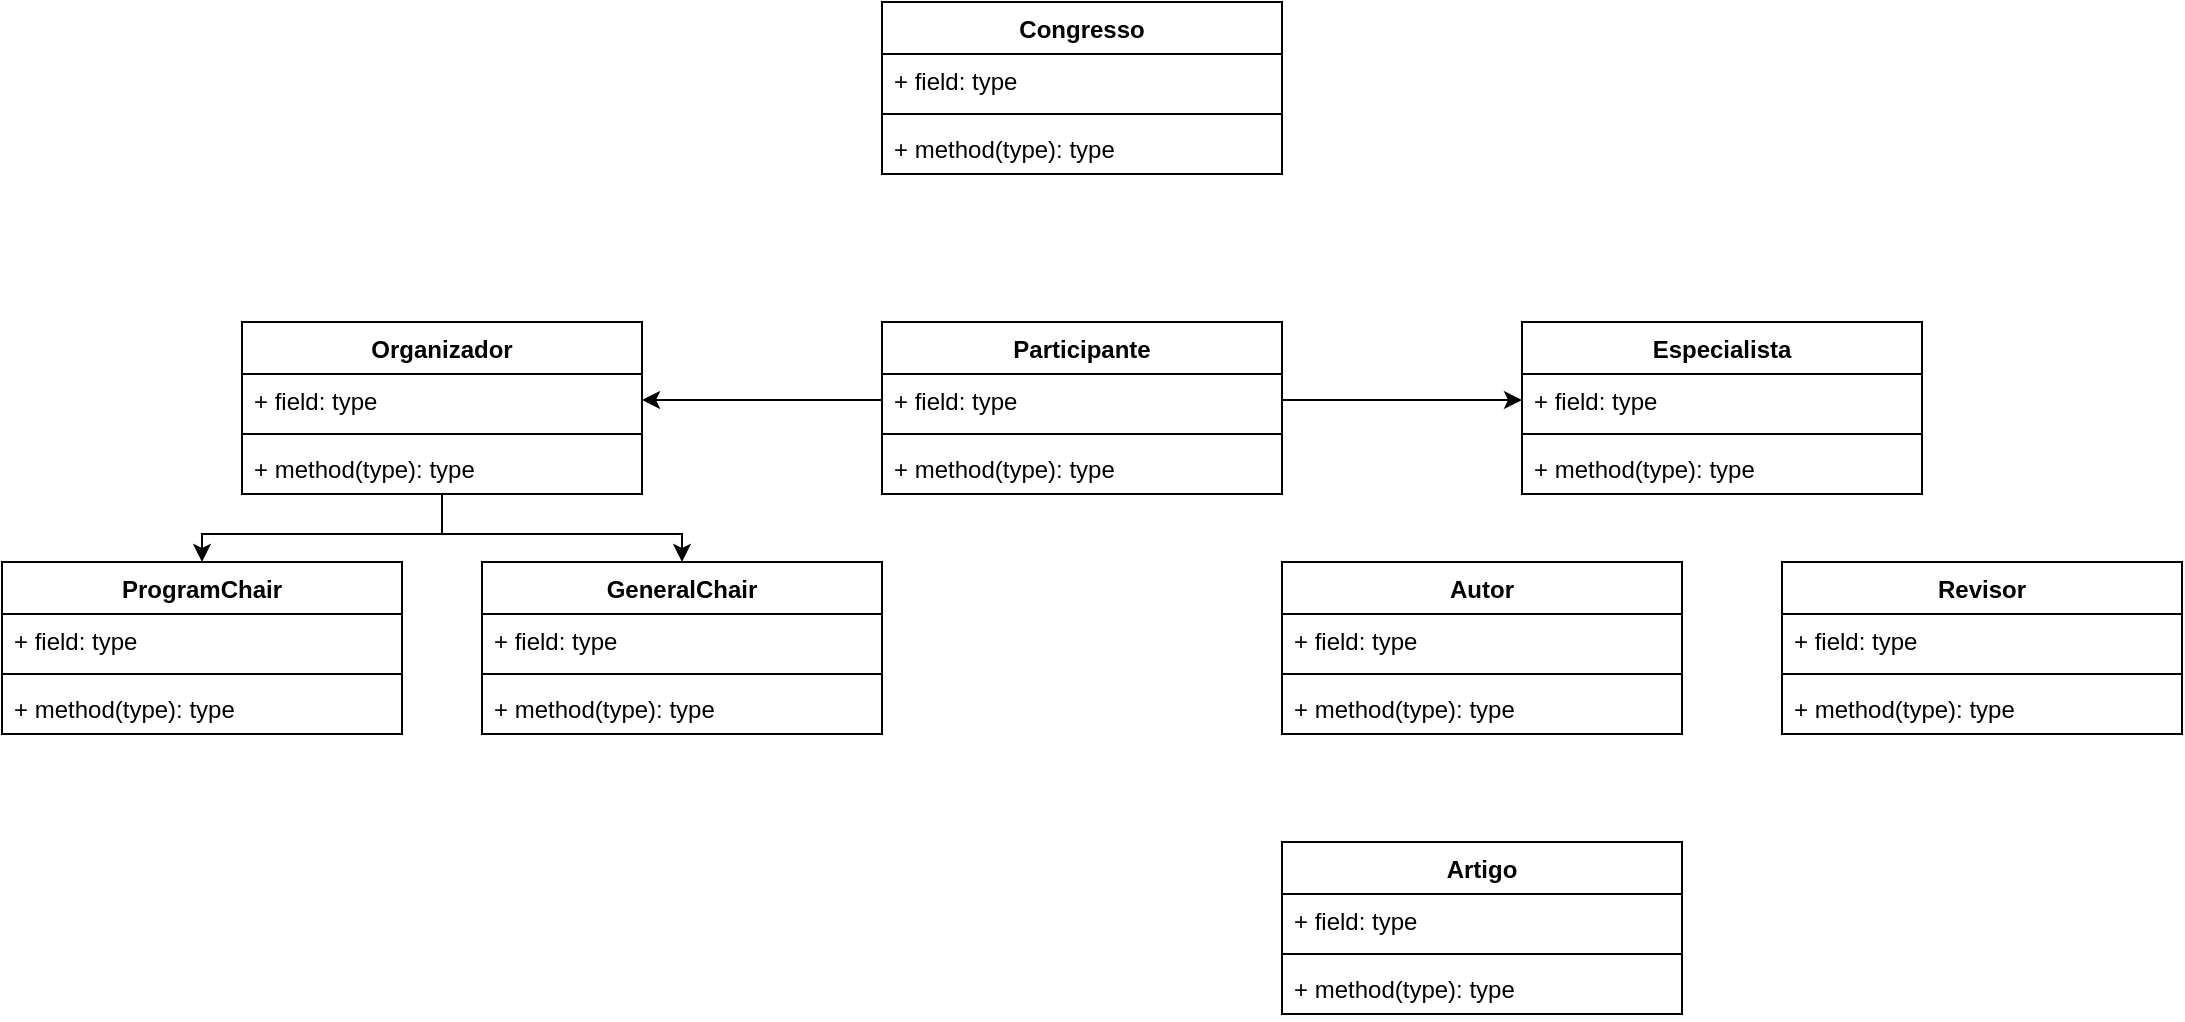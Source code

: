 <mxfile version="20.4.1" type="device"><diagram id="C5RBs43oDa-KdzZeNtuy" name="Page-1"><mxGraphModel dx="2249" dy="762" grid="1" gridSize="10" guides="1" tooltips="1" connect="1" arrows="1" fold="1" page="1" pageScale="1" pageWidth="827" pageHeight="1169" math="0" shadow="0"><root><mxCell id="WIyWlLk6GJQsqaUBKTNV-0"/><mxCell id="WIyWlLk6GJQsqaUBKTNV-1" parent="WIyWlLk6GJQsqaUBKTNV-0"/><mxCell id="D42hKm3iUgkUfHJ7FBEY-4" value="Participante" style="swimlane;fontStyle=1;align=center;verticalAlign=top;childLayout=stackLayout;horizontal=1;startSize=26;horizontalStack=0;resizeParent=1;resizeParentMax=0;resizeLast=0;collapsible=1;marginBottom=0;" vertex="1" parent="WIyWlLk6GJQsqaUBKTNV-1"><mxGeometry x="280" y="200" width="200" height="86" as="geometry"/></mxCell><mxCell id="D42hKm3iUgkUfHJ7FBEY-5" value="+ field: type" style="text;strokeColor=none;fillColor=none;align=left;verticalAlign=top;spacingLeft=4;spacingRight=4;overflow=hidden;rotatable=0;points=[[0,0.5],[1,0.5]];portConstraint=eastwest;" vertex="1" parent="D42hKm3iUgkUfHJ7FBEY-4"><mxGeometry y="26" width="200" height="26" as="geometry"/></mxCell><mxCell id="D42hKm3iUgkUfHJ7FBEY-6" value="" style="line;strokeWidth=1;fillColor=none;align=left;verticalAlign=middle;spacingTop=-1;spacingLeft=3;spacingRight=3;rotatable=0;labelPosition=right;points=[];portConstraint=eastwest;strokeColor=inherit;" vertex="1" parent="D42hKm3iUgkUfHJ7FBEY-4"><mxGeometry y="52" width="200" height="8" as="geometry"/></mxCell><mxCell id="D42hKm3iUgkUfHJ7FBEY-7" value="+ method(type): type" style="text;strokeColor=none;fillColor=none;align=left;verticalAlign=top;spacingLeft=4;spacingRight=4;overflow=hidden;rotatable=0;points=[[0,0.5],[1,0.5]];portConstraint=eastwest;" vertex="1" parent="D42hKm3iUgkUfHJ7FBEY-4"><mxGeometry y="60" width="200" height="26" as="geometry"/></mxCell><mxCell id="D42hKm3iUgkUfHJ7FBEY-39" style="edgeStyle=orthogonalEdgeStyle;rounded=0;orthogonalLoop=1;jettySize=auto;html=1;entryX=0.5;entryY=0;entryDx=0;entryDy=0;" edge="1" parent="WIyWlLk6GJQsqaUBKTNV-1" source="D42hKm3iUgkUfHJ7FBEY-8" target="D42hKm3iUgkUfHJ7FBEY-20"><mxGeometry relative="1" as="geometry"><Array as="points"><mxPoint x="60" y="306"/><mxPoint x="180" y="306"/></Array></mxGeometry></mxCell><mxCell id="D42hKm3iUgkUfHJ7FBEY-41" style="edgeStyle=orthogonalEdgeStyle;rounded=0;orthogonalLoop=1;jettySize=auto;html=1;entryX=0.5;entryY=0;entryDx=0;entryDy=0;" edge="1" parent="WIyWlLk6GJQsqaUBKTNV-1" source="D42hKm3iUgkUfHJ7FBEY-8" target="D42hKm3iUgkUfHJ7FBEY-16"><mxGeometry relative="1" as="geometry"/></mxCell><mxCell id="D42hKm3iUgkUfHJ7FBEY-8" value="Organizador&#10;" style="swimlane;fontStyle=1;align=center;verticalAlign=top;childLayout=stackLayout;horizontal=1;startSize=26;horizontalStack=0;resizeParent=1;resizeParentMax=0;resizeLast=0;collapsible=1;marginBottom=0;" vertex="1" parent="WIyWlLk6GJQsqaUBKTNV-1"><mxGeometry x="-40" y="200" width="200" height="86" as="geometry"/></mxCell><mxCell id="D42hKm3iUgkUfHJ7FBEY-9" value="+ field: type" style="text;strokeColor=none;fillColor=none;align=left;verticalAlign=top;spacingLeft=4;spacingRight=4;overflow=hidden;rotatable=0;points=[[0,0.5],[1,0.5]];portConstraint=eastwest;" vertex="1" parent="D42hKm3iUgkUfHJ7FBEY-8"><mxGeometry y="26" width="200" height="26" as="geometry"/></mxCell><mxCell id="D42hKm3iUgkUfHJ7FBEY-10" value="" style="line;strokeWidth=1;fillColor=none;align=left;verticalAlign=middle;spacingTop=-1;spacingLeft=3;spacingRight=3;rotatable=0;labelPosition=right;points=[];portConstraint=eastwest;strokeColor=inherit;" vertex="1" parent="D42hKm3iUgkUfHJ7FBEY-8"><mxGeometry y="52" width="200" height="8" as="geometry"/></mxCell><mxCell id="D42hKm3iUgkUfHJ7FBEY-11" value="+ method(type): type" style="text;strokeColor=none;fillColor=none;align=left;verticalAlign=top;spacingLeft=4;spacingRight=4;overflow=hidden;rotatable=0;points=[[0,0.5],[1,0.5]];portConstraint=eastwest;" vertex="1" parent="D42hKm3iUgkUfHJ7FBEY-8"><mxGeometry y="60" width="200" height="26" as="geometry"/></mxCell><mxCell id="D42hKm3iUgkUfHJ7FBEY-12" value="Especialista" style="swimlane;fontStyle=1;align=center;verticalAlign=top;childLayout=stackLayout;horizontal=1;startSize=26;horizontalStack=0;resizeParent=1;resizeParentMax=0;resizeLast=0;collapsible=1;marginBottom=0;" vertex="1" parent="WIyWlLk6GJQsqaUBKTNV-1"><mxGeometry x="600" y="200" width="200" height="86" as="geometry"/></mxCell><mxCell id="D42hKm3iUgkUfHJ7FBEY-13" value="+ field: type" style="text;strokeColor=none;fillColor=none;align=left;verticalAlign=top;spacingLeft=4;spacingRight=4;overflow=hidden;rotatable=0;points=[[0,0.5],[1,0.5]];portConstraint=eastwest;" vertex="1" parent="D42hKm3iUgkUfHJ7FBEY-12"><mxGeometry y="26" width="200" height="26" as="geometry"/></mxCell><mxCell id="D42hKm3iUgkUfHJ7FBEY-14" value="" style="line;strokeWidth=1;fillColor=none;align=left;verticalAlign=middle;spacingTop=-1;spacingLeft=3;spacingRight=3;rotatable=0;labelPosition=right;points=[];portConstraint=eastwest;strokeColor=inherit;" vertex="1" parent="D42hKm3iUgkUfHJ7FBEY-12"><mxGeometry y="52" width="200" height="8" as="geometry"/></mxCell><mxCell id="D42hKm3iUgkUfHJ7FBEY-15" value="+ method(type): type" style="text;strokeColor=none;fillColor=none;align=left;verticalAlign=top;spacingLeft=4;spacingRight=4;overflow=hidden;rotatable=0;points=[[0,0.5],[1,0.5]];portConstraint=eastwest;" vertex="1" parent="D42hKm3iUgkUfHJ7FBEY-12"><mxGeometry y="60" width="200" height="26" as="geometry"/></mxCell><mxCell id="D42hKm3iUgkUfHJ7FBEY-16" value="ProgramChair" style="swimlane;fontStyle=1;align=center;verticalAlign=top;childLayout=stackLayout;horizontal=1;startSize=26;horizontalStack=0;resizeParent=1;resizeParentMax=0;resizeLast=0;collapsible=1;marginBottom=0;" vertex="1" parent="WIyWlLk6GJQsqaUBKTNV-1"><mxGeometry x="-160" y="320" width="200" height="86" as="geometry"/></mxCell><mxCell id="D42hKm3iUgkUfHJ7FBEY-17" value="+ field: type" style="text;strokeColor=none;fillColor=none;align=left;verticalAlign=top;spacingLeft=4;spacingRight=4;overflow=hidden;rotatable=0;points=[[0,0.5],[1,0.5]];portConstraint=eastwest;" vertex="1" parent="D42hKm3iUgkUfHJ7FBEY-16"><mxGeometry y="26" width="200" height="26" as="geometry"/></mxCell><mxCell id="D42hKm3iUgkUfHJ7FBEY-18" value="" style="line;strokeWidth=1;fillColor=none;align=left;verticalAlign=middle;spacingTop=-1;spacingLeft=3;spacingRight=3;rotatable=0;labelPosition=right;points=[];portConstraint=eastwest;strokeColor=inherit;" vertex="1" parent="D42hKm3iUgkUfHJ7FBEY-16"><mxGeometry y="52" width="200" height="8" as="geometry"/></mxCell><mxCell id="D42hKm3iUgkUfHJ7FBEY-19" value="+ method(type): type" style="text;strokeColor=none;fillColor=none;align=left;verticalAlign=top;spacingLeft=4;spacingRight=4;overflow=hidden;rotatable=0;points=[[0,0.5],[1,0.5]];portConstraint=eastwest;" vertex="1" parent="D42hKm3iUgkUfHJ7FBEY-16"><mxGeometry y="60" width="200" height="26" as="geometry"/></mxCell><mxCell id="D42hKm3iUgkUfHJ7FBEY-20" value="GeneralChair" style="swimlane;fontStyle=1;align=center;verticalAlign=top;childLayout=stackLayout;horizontal=1;startSize=26;horizontalStack=0;resizeParent=1;resizeParentMax=0;resizeLast=0;collapsible=1;marginBottom=0;" vertex="1" parent="WIyWlLk6GJQsqaUBKTNV-1"><mxGeometry x="80" y="320" width="200" height="86" as="geometry"/></mxCell><mxCell id="D42hKm3iUgkUfHJ7FBEY-21" value="+ field: type" style="text;strokeColor=none;fillColor=none;align=left;verticalAlign=top;spacingLeft=4;spacingRight=4;overflow=hidden;rotatable=0;points=[[0,0.5],[1,0.5]];portConstraint=eastwest;" vertex="1" parent="D42hKm3iUgkUfHJ7FBEY-20"><mxGeometry y="26" width="200" height="26" as="geometry"/></mxCell><mxCell id="D42hKm3iUgkUfHJ7FBEY-22" value="" style="line;strokeWidth=1;fillColor=none;align=left;verticalAlign=middle;spacingTop=-1;spacingLeft=3;spacingRight=3;rotatable=0;labelPosition=right;points=[];portConstraint=eastwest;strokeColor=inherit;" vertex="1" parent="D42hKm3iUgkUfHJ7FBEY-20"><mxGeometry y="52" width="200" height="8" as="geometry"/></mxCell><mxCell id="D42hKm3iUgkUfHJ7FBEY-23" value="+ method(type): type" style="text;strokeColor=none;fillColor=none;align=left;verticalAlign=top;spacingLeft=4;spacingRight=4;overflow=hidden;rotatable=0;points=[[0,0.5],[1,0.5]];portConstraint=eastwest;" vertex="1" parent="D42hKm3iUgkUfHJ7FBEY-20"><mxGeometry y="60" width="200" height="26" as="geometry"/></mxCell><mxCell id="D42hKm3iUgkUfHJ7FBEY-24" value="Congresso" style="swimlane;fontStyle=1;align=center;verticalAlign=top;childLayout=stackLayout;horizontal=1;startSize=26;horizontalStack=0;resizeParent=1;resizeParentMax=0;resizeLast=0;collapsible=1;marginBottom=0;" vertex="1" parent="WIyWlLk6GJQsqaUBKTNV-1"><mxGeometry x="280" y="40" width="200" height="86" as="geometry"/></mxCell><mxCell id="D42hKm3iUgkUfHJ7FBEY-25" value="+ field: type" style="text;strokeColor=none;fillColor=none;align=left;verticalAlign=top;spacingLeft=4;spacingRight=4;overflow=hidden;rotatable=0;points=[[0,0.5],[1,0.5]];portConstraint=eastwest;" vertex="1" parent="D42hKm3iUgkUfHJ7FBEY-24"><mxGeometry y="26" width="200" height="26" as="geometry"/></mxCell><mxCell id="D42hKm3iUgkUfHJ7FBEY-26" value="" style="line;strokeWidth=1;fillColor=none;align=left;verticalAlign=middle;spacingTop=-1;spacingLeft=3;spacingRight=3;rotatable=0;labelPosition=right;points=[];portConstraint=eastwest;strokeColor=inherit;" vertex="1" parent="D42hKm3iUgkUfHJ7FBEY-24"><mxGeometry y="52" width="200" height="8" as="geometry"/></mxCell><mxCell id="D42hKm3iUgkUfHJ7FBEY-27" value="+ method(type): type" style="text;strokeColor=none;fillColor=none;align=left;verticalAlign=top;spacingLeft=4;spacingRight=4;overflow=hidden;rotatable=0;points=[[0,0.5],[1,0.5]];portConstraint=eastwest;" vertex="1" parent="D42hKm3iUgkUfHJ7FBEY-24"><mxGeometry y="60" width="200" height="26" as="geometry"/></mxCell><mxCell id="D42hKm3iUgkUfHJ7FBEY-28" value="Autor" style="swimlane;fontStyle=1;align=center;verticalAlign=top;childLayout=stackLayout;horizontal=1;startSize=26;horizontalStack=0;resizeParent=1;resizeParentMax=0;resizeLast=0;collapsible=1;marginBottom=0;" vertex="1" parent="WIyWlLk6GJQsqaUBKTNV-1"><mxGeometry x="480" y="320" width="200" height="86" as="geometry"/></mxCell><mxCell id="D42hKm3iUgkUfHJ7FBEY-29" value="+ field: type" style="text;strokeColor=none;fillColor=none;align=left;verticalAlign=top;spacingLeft=4;spacingRight=4;overflow=hidden;rotatable=0;points=[[0,0.5],[1,0.5]];portConstraint=eastwest;" vertex="1" parent="D42hKm3iUgkUfHJ7FBEY-28"><mxGeometry y="26" width="200" height="26" as="geometry"/></mxCell><mxCell id="D42hKm3iUgkUfHJ7FBEY-30" value="" style="line;strokeWidth=1;fillColor=none;align=left;verticalAlign=middle;spacingTop=-1;spacingLeft=3;spacingRight=3;rotatable=0;labelPosition=right;points=[];portConstraint=eastwest;strokeColor=inherit;" vertex="1" parent="D42hKm3iUgkUfHJ7FBEY-28"><mxGeometry y="52" width="200" height="8" as="geometry"/></mxCell><mxCell id="D42hKm3iUgkUfHJ7FBEY-31" value="+ method(type): type" style="text;strokeColor=none;fillColor=none;align=left;verticalAlign=top;spacingLeft=4;spacingRight=4;overflow=hidden;rotatable=0;points=[[0,0.5],[1,0.5]];portConstraint=eastwest;" vertex="1" parent="D42hKm3iUgkUfHJ7FBEY-28"><mxGeometry y="60" width="200" height="26" as="geometry"/></mxCell><mxCell id="D42hKm3iUgkUfHJ7FBEY-32" value="Revisor" style="swimlane;fontStyle=1;align=center;verticalAlign=top;childLayout=stackLayout;horizontal=1;startSize=26;horizontalStack=0;resizeParent=1;resizeParentMax=0;resizeLast=0;collapsible=1;marginBottom=0;" vertex="1" parent="WIyWlLk6GJQsqaUBKTNV-1"><mxGeometry x="730" y="320" width="200" height="86" as="geometry"/></mxCell><mxCell id="D42hKm3iUgkUfHJ7FBEY-33" value="+ field: type" style="text;strokeColor=none;fillColor=none;align=left;verticalAlign=top;spacingLeft=4;spacingRight=4;overflow=hidden;rotatable=0;points=[[0,0.5],[1,0.5]];portConstraint=eastwest;" vertex="1" parent="D42hKm3iUgkUfHJ7FBEY-32"><mxGeometry y="26" width="200" height="26" as="geometry"/></mxCell><mxCell id="D42hKm3iUgkUfHJ7FBEY-34" value="" style="line;strokeWidth=1;fillColor=none;align=left;verticalAlign=middle;spacingTop=-1;spacingLeft=3;spacingRight=3;rotatable=0;labelPosition=right;points=[];portConstraint=eastwest;strokeColor=inherit;" vertex="1" parent="D42hKm3iUgkUfHJ7FBEY-32"><mxGeometry y="52" width="200" height="8" as="geometry"/></mxCell><mxCell id="D42hKm3iUgkUfHJ7FBEY-35" value="+ method(type): type" style="text;strokeColor=none;fillColor=none;align=left;verticalAlign=top;spacingLeft=4;spacingRight=4;overflow=hidden;rotatable=0;points=[[0,0.5],[1,0.5]];portConstraint=eastwest;" vertex="1" parent="D42hKm3iUgkUfHJ7FBEY-32"><mxGeometry y="60" width="200" height="26" as="geometry"/></mxCell><mxCell id="D42hKm3iUgkUfHJ7FBEY-37" style="edgeStyle=orthogonalEdgeStyle;rounded=0;orthogonalLoop=1;jettySize=auto;html=1;" edge="1" parent="WIyWlLk6GJQsqaUBKTNV-1" source="D42hKm3iUgkUfHJ7FBEY-5" target="D42hKm3iUgkUfHJ7FBEY-9"><mxGeometry relative="1" as="geometry"/></mxCell><mxCell id="D42hKm3iUgkUfHJ7FBEY-38" style="edgeStyle=orthogonalEdgeStyle;rounded=0;orthogonalLoop=1;jettySize=auto;html=1;entryX=0;entryY=0.5;entryDx=0;entryDy=0;" edge="1" parent="WIyWlLk6GJQsqaUBKTNV-1" source="D42hKm3iUgkUfHJ7FBEY-5" target="D42hKm3iUgkUfHJ7FBEY-13"><mxGeometry relative="1" as="geometry"/></mxCell><mxCell id="D42hKm3iUgkUfHJ7FBEY-42" value="Artigo" style="swimlane;fontStyle=1;align=center;verticalAlign=top;childLayout=stackLayout;horizontal=1;startSize=26;horizontalStack=0;resizeParent=1;resizeParentMax=0;resizeLast=0;collapsible=1;marginBottom=0;" vertex="1" parent="WIyWlLk6GJQsqaUBKTNV-1"><mxGeometry x="480" y="460" width="200" height="86" as="geometry"/></mxCell><mxCell id="D42hKm3iUgkUfHJ7FBEY-43" value="+ field: type" style="text;strokeColor=none;fillColor=none;align=left;verticalAlign=top;spacingLeft=4;spacingRight=4;overflow=hidden;rotatable=0;points=[[0,0.5],[1,0.5]];portConstraint=eastwest;" vertex="1" parent="D42hKm3iUgkUfHJ7FBEY-42"><mxGeometry y="26" width="200" height="26" as="geometry"/></mxCell><mxCell id="D42hKm3iUgkUfHJ7FBEY-44" value="" style="line;strokeWidth=1;fillColor=none;align=left;verticalAlign=middle;spacingTop=-1;spacingLeft=3;spacingRight=3;rotatable=0;labelPosition=right;points=[];portConstraint=eastwest;strokeColor=inherit;" vertex="1" parent="D42hKm3iUgkUfHJ7FBEY-42"><mxGeometry y="52" width="200" height="8" as="geometry"/></mxCell><mxCell id="D42hKm3iUgkUfHJ7FBEY-45" value="+ method(type): type" style="text;strokeColor=none;fillColor=none;align=left;verticalAlign=top;spacingLeft=4;spacingRight=4;overflow=hidden;rotatable=0;points=[[0,0.5],[1,0.5]];portConstraint=eastwest;" vertex="1" parent="D42hKm3iUgkUfHJ7FBEY-42"><mxGeometry y="60" width="200" height="26" as="geometry"/></mxCell></root></mxGraphModel></diagram></mxfile>